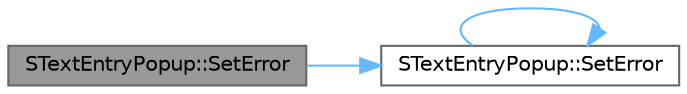 digraph "STextEntryPopup::SetError"
{
 // INTERACTIVE_SVG=YES
 // LATEX_PDF_SIZE
  bgcolor="transparent";
  edge [fontname=Helvetica,fontsize=10,labelfontname=Helvetica,labelfontsize=10];
  node [fontname=Helvetica,fontsize=10,shape=box,height=0.2,width=0.4];
  rankdir="LR";
  Node1 [id="Node000001",label="STextEntryPopup::SetError",height=0.2,width=0.4,color="gray40", fillcolor="grey60", style="filled", fontcolor="black",tooltip=" "];
  Node1 -> Node2 [id="edge1_Node000001_Node000002",color="steelblue1",style="solid",tooltip=" "];
  Node2 [id="Node000002",label="STextEntryPopup::SetError",height=0.2,width=0.4,color="grey40", fillcolor="white", style="filled",URL="$de/d2d/classSTextEntryPopup.html#a3de33cf95593060f9c5db684cb440368",tooltip="If InError is a non-empty string the TextBox will use the ErrorReporting widget provided during const..."];
  Node2 -> Node2 [id="edge2_Node000002_Node000002",color="steelblue1",style="solid",tooltip=" "];
}
